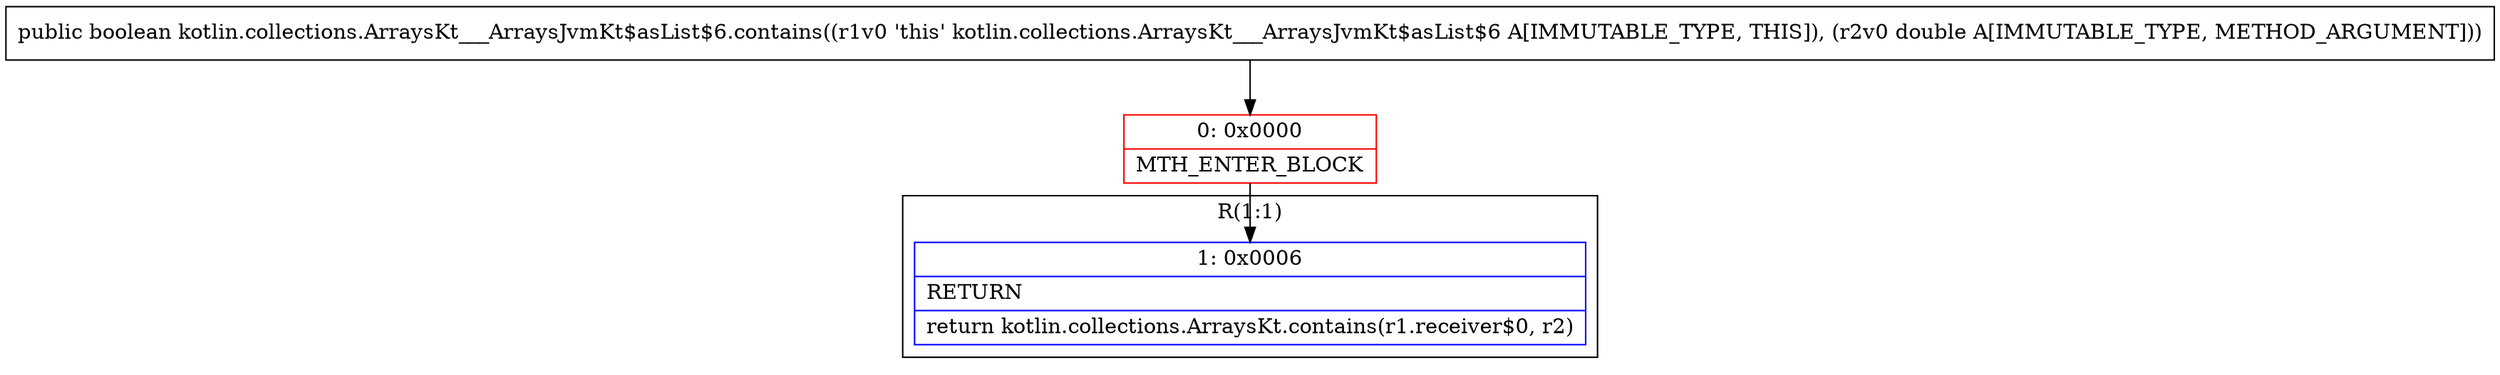 digraph "CFG forkotlin.collections.ArraysKt___ArraysJvmKt$asList$6.contains(D)Z" {
subgraph cluster_Region_511792220 {
label = "R(1:1)";
node [shape=record,color=blue];
Node_1 [shape=record,label="{1\:\ 0x0006|RETURN\l|return kotlin.collections.ArraysKt.contains(r1.receiver$0, r2)\l}"];
}
Node_0 [shape=record,color=red,label="{0\:\ 0x0000|MTH_ENTER_BLOCK\l}"];
MethodNode[shape=record,label="{public boolean kotlin.collections.ArraysKt___ArraysJvmKt$asList$6.contains((r1v0 'this' kotlin.collections.ArraysKt___ArraysJvmKt$asList$6 A[IMMUTABLE_TYPE, THIS]), (r2v0 double A[IMMUTABLE_TYPE, METHOD_ARGUMENT])) }"];
MethodNode -> Node_0;
Node_0 -> Node_1;
}

